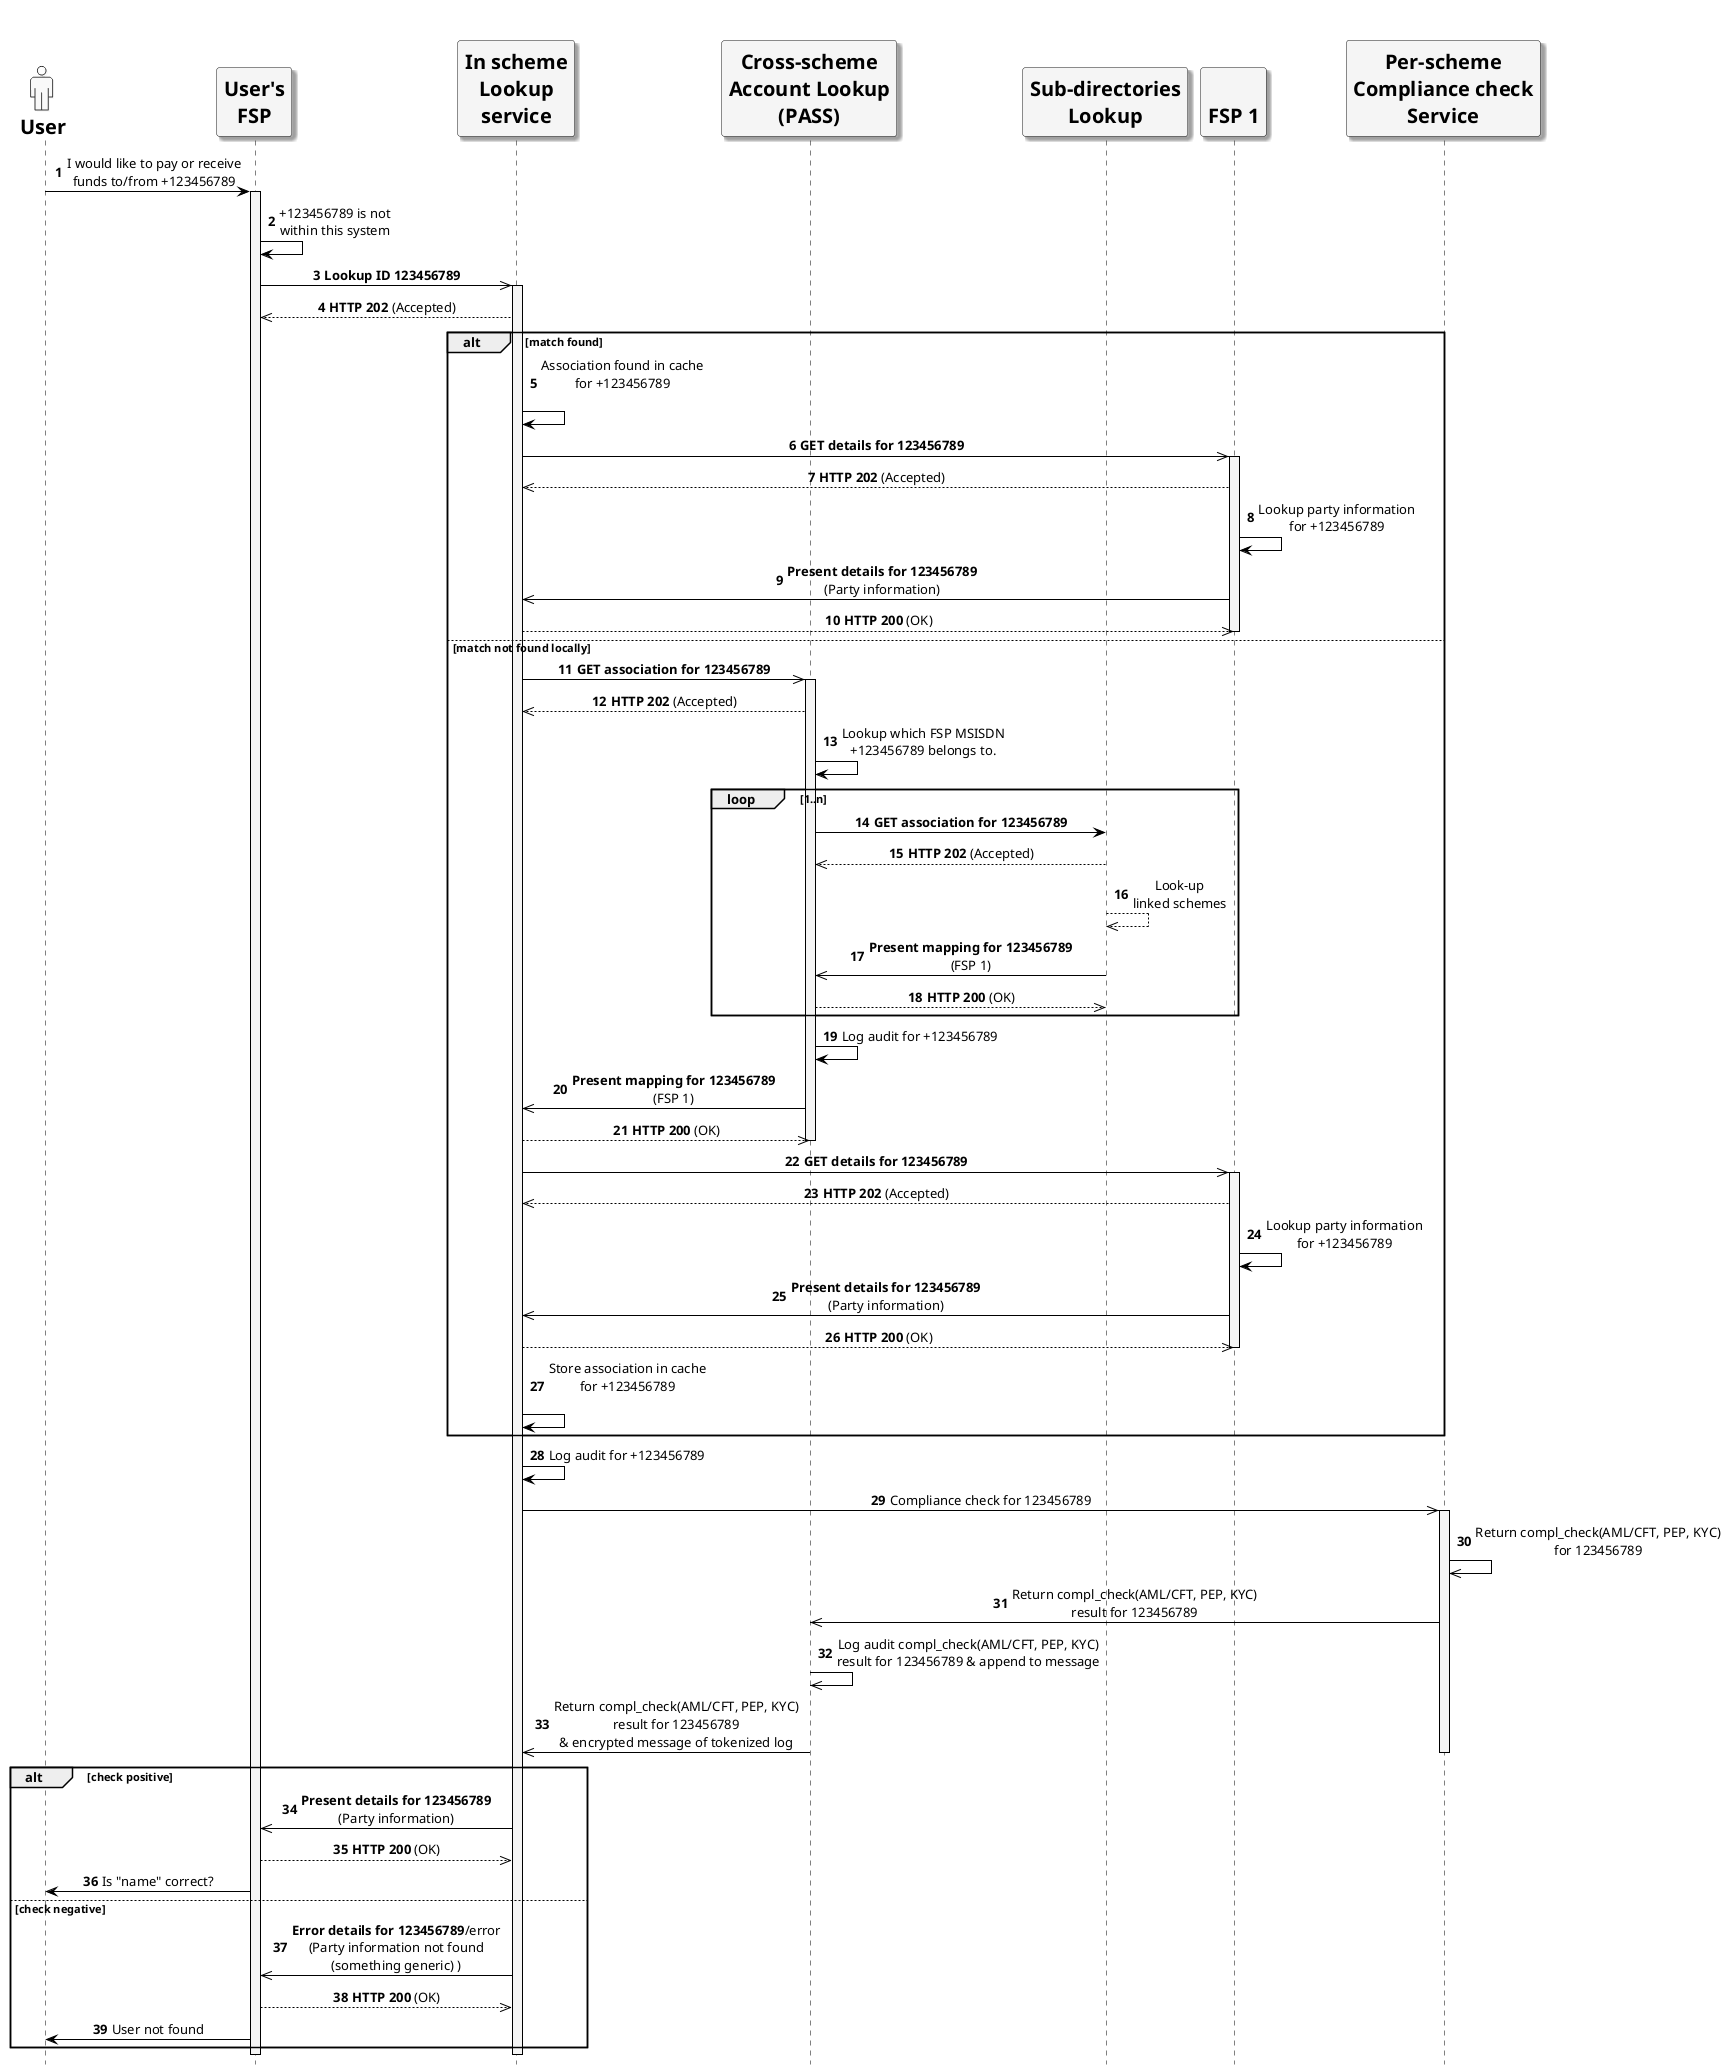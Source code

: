

@startuml
autonumber

' define actor image
sprite $actor [25x48/16] {
  0000000000010000000000000
  0000000006CAC910000000000
  0000000095101292000000000
  0000000651000119000000000
  0000000B10000018400000000
  0000001A10000016600000000
  0000000B10000017510000000
  000000083100001A210000000
  0000000191000176110000000
  000000003A866A61100000000
  0000000000466211100000000
  0003333333334443333310000
  0088888888888888888892000
  0821111111111111111118200
  8311111111111111111111A00
  A111111111111111111111A20
  A111111111111111111111A20
  A111111111111111111111A20
  A111111111111111111111A20
  A111111111111111111111A20
  A111111111111111111111A20
  A111111111111111111111A20
  A111111111111111111111A20
  A111551111111111138111A20
  A111661111111111139111A20
  A211661111111111139111A20
  A211661111111111139111A20
  A211661111161111139111A20
  A2116611111A2111139111A20
  A2116611111A2111139111A20
  A2116611111A2111139111A20
  A7669611111A211113A666B20
  36669611111A211113A666610
  00016611111A2111139111110
  00006611111A2111139100000
  00006611111A2111139100000
  00006611111A2111139100000
  00006611111A2111139100000
  00006611111A2111139100000
  00006611111A2111139100000
  00006611111A2111139100000
  00006611111A2111139100000
  00006611111A2111139100000
  00006611111A2111139100000
  00006966666B7666679100000
  0000266666666666664100000
  0000000111111111111100000
  0000000000000000000000000
}

' declaring skinparam
skinparam sequenceMessageAlign center
skinparam shadowing false
skinparam defaultFontName Verdana
skinparam monochrome true
skinparam SequenceLifeLineBackgroundColor WhiteSmoke
skinparam SequenceLifeLineBorderColor Black
skinparam ActorFontStyle Bold
skinparam ActorFontSize 20
skinparam ParticipantFontStyle Bold
skinparam ParticipantFontSize 20
skinparam ParticipantBackgroundColor WhiteSmoke
skinparam ArrowColor Black

skinparam actor {
  Bordercolor none
  Backgroundcolor none
  shadowing false
}

skinparam participant {
  shadowing true
}

hide footbox

' declare title
' title Example process for /parties resource

' Actor Keys:
' participant - FSP(User's), Switch, Account Lookup and FSP 
' actor - Payee/Payer(User)

' declare actors
actor "<$actor>\nUser" as user
participant "User's\nFSP" as userfsp
participant "In scheme\nLookup\nservice" as Local_ALS
participant "Cross-scheme\nAccount Lookup\n(PASS)" as ALS_PASS
participant "Sub-directories\nLookup" as Sub_ALS
participant "\nFSP 1" as fsp1
participant "Per-scheme\nCompliance check\nService" as Compl_Check

' start flow
user -> userfsp: I would like to pay or receive\nfunds to/from +123456789
activate userfsp
userfsp -> userfsp: +123456789 is not\nwithin this system
userfsp ->> Local_ALS: **Lookup ID 123456789**
activate Local_ALS
userfsp <<-- Local_ALS: **HTTP 202** (Accepted)

alt match found
Local_ALS -> Local_ALS: Association found in cache\nfor +123456789\n
Local_ALS ->> fsp1: **GET details for 123456789**
activate fsp1
Local_ALS <<-- fsp1: **HTTP 202** (Accepted)
fsp1 -> fsp1: Lookup party information\nfor +123456789
Local_ALS <<- fsp1: **Present details for 123456789**\n(Party information)
Local_ALS -->> fsp1: **HTTP 200** (OK)
deactivate fsp1

else match not found locally
Local_ALS ->> ALS_PASS: **GET association for 123456789**
activate ALS_PASS
Local_ALS <<-- ALS_PASS: **HTTP 202** (Accepted)
ALS_PASS -> ALS_PASS: Lookup which FSP MSISDN\n+123456789 belongs to.
loop 1..n
    ALS_PASS -> Sub_ALS: **GET association for 123456789**
    ALS_PASS <<-- Sub_ALS: **HTTP 202** (Accepted)
    Sub_ALS -->> Sub_ALS: Look-up\nlinked schemes
    ALS_PASS <<- Sub_ALS: **Present mapping for 123456789**\n(FSP 1)
    ALS_PASS -->> Sub_ALS: **HTTP 200** (OK)
end
ALS_PASS -> ALS_PASS: Log audit for +123456789

Local_ALS <<- ALS_PASS: **Present mapping for 123456789**\n(FSP 1)
Local_ALS -->> ALS_PASS: **HTTP 200** (OK)
deactivate ALS_PASS
Local_ALS ->> fsp1: **GET details for 123456789**
activate fsp1
Local_ALS <<-- fsp1: **HTTP 202** (Accepted)
fsp1 -> fsp1: Lookup party information\nfor +123456789
Local_ALS <<- fsp1: **Present details for 123456789**\n(Party information)
Local_ALS -->> fsp1: **HTTP 200** (OK)
deactivate fsp1
Local_ALS -> Local_ALS: Store association in cache\nfor +123456789\n
end alt
Local_ALS -> Local_ALS: Log audit for +123456789

Local_ALS ->> Compl_Check: Compliance check for 123456789
activate Compl_Check
Compl_Check ->> Compl_Check: Return compl_check(AML/CFT, PEP, KYC)\nfor 123456789
Compl_Check ->> ALS_PASS: Return compl_check(AML/CFT, PEP, KYC)\nresult for 123456789
ALS_PASS ->> ALS_PASS: Log audit compl_check(AML/CFT, PEP, KYC)\nresult for 123456789 & append to message
ALS_PASS ->> Local_ALS: Return compl_check(AML/CFT, PEP, KYC)\nresult for 123456789\n& encrypted message of tokenized log
deactivate Compl_Check

alt check positive
userfsp <<- Local_ALS: **Present details for 123456789**\n(Party information)
userfsp -->> Local_ALS: **HTTP 200** (OK)
user <- userfsp: Is "name" correct?
else check negative
userfsp <<- Local_ALS: **Error details for 123456789**/error\n(Party information not found\n(something generic) )
userfsp -->> Local_ALS: **HTTP 200** (OK)
user <- userfsp: User not found
end alt
deactivate Local_ALS

deactivate userfsp

@enduml
